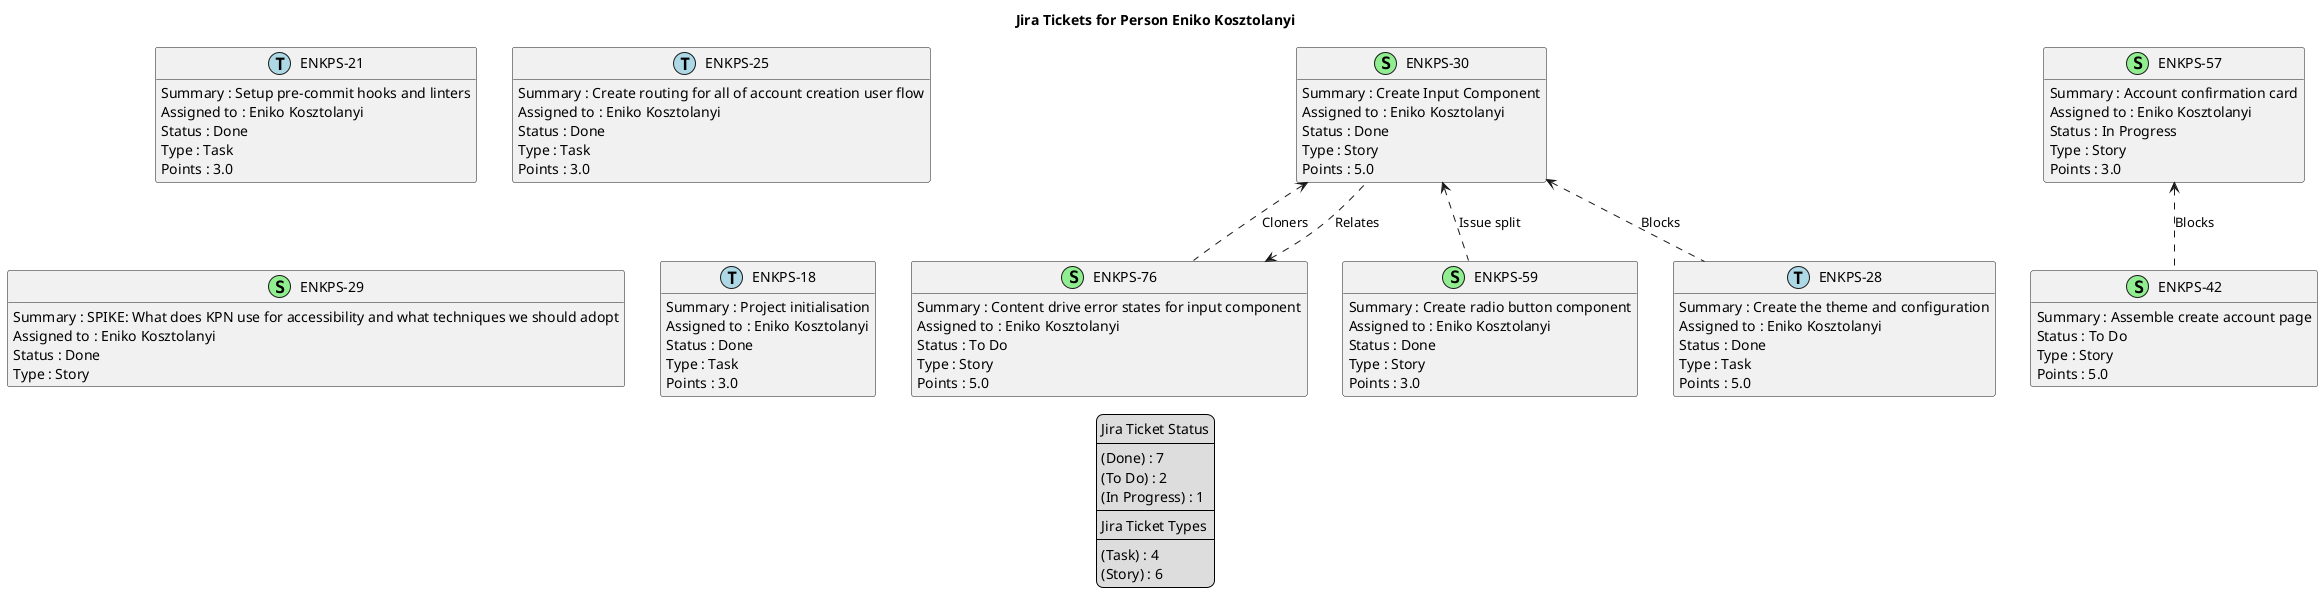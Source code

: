 @startuml
'https://plantuml.com/class-diagram

' GENERATE CLASS DIAGRAM ===========
' Generated at    : Tue May 14 10:46:39 CEST 2024

title Jira Tickets for Person Eniko Kosztolanyi
hide empty members

legend
Jira Ticket Status
----
(Done) : 7
(To Do) : 2
(In Progress) : 1
----
Jira Ticket Types
----
(Task) : 4
(Story) : 6
end legend


' Tickets =======
class "ENKPS-30" << (S,lightgreen) >> {
  Summary : Create Input Component
  Assigned to : Eniko Kosztolanyi
  Status : Done
  Type : Story
  Points : 5.0
}

class "ENKPS-42" << (S,lightgreen) >> {
  Summary : Assemble create account page
  Status : To Do
  Type : Story
  Points : 5.0
}

class "ENKPS-76" << (S,lightgreen) >> {
  Summary : Content drive error states for input component
  Assigned to : Eniko Kosztolanyi
  Status : To Do
  Type : Story
  Points : 5.0
}

class "ENKPS-21" << (T,lightblue) >> {
  Summary : Setup pre-commit hooks and linters
  Assigned to : Eniko Kosztolanyi
  Status : Done
  Type : Task
  Points : 3.0
}

class "ENKPS-57" << (S,lightgreen) >> {
  Summary : Account confirmation card
  Assigned to : Eniko Kosztolanyi
  Status : In Progress
  Type : Story
  Points : 3.0
}

class "ENKPS-25" << (T,lightblue) >> {
  Summary : Create routing for all of account creation user flow
  Assigned to : Eniko Kosztolanyi
  Status : Done
  Type : Task
  Points : 3.0
}

class "ENKPS-59" << (S,lightgreen) >> {
  Summary : Create radio button component
  Assigned to : Eniko Kosztolanyi
  Status : Done
  Type : Story
  Points : 3.0
}

class "ENKPS-28" << (T,lightblue) >> {
  Summary : Create the theme and configuration
  Assigned to : Eniko Kosztolanyi
  Status : Done
  Type : Task
  Points : 5.0
}

class "ENKPS-29" << (S,lightgreen) >> {
  Summary : SPIKE: What does KPN use for accessibility and what techniques we should adopt
  Assigned to : Eniko Kosztolanyi
  Status : Done
  Type : Story
}

class "ENKPS-18" << (T,lightblue) >> {
  Summary : Project initialisation
  Assigned to : Eniko Kosztolanyi
  Status : Done
  Type : Task
  Points : 3.0
}



' Links =======
"ENKPS-30" <.. "ENKPS-28" : Blocks
"ENKPS-30" <.. "ENKPS-76" : Cloners
"ENKPS-30" <.. "ENKPS-59" : Issue split
"ENKPS-76" <.. "ENKPS-30" : Relates
"ENKPS-57" <.. "ENKPS-42" : Blocks


@enduml
